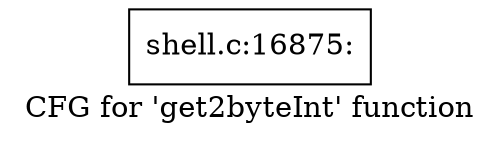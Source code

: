 digraph "CFG for 'get2byteInt' function" {
	label="CFG for 'get2byteInt' function";

	Node0x5602764ac7f0 [shape=record,label="{shell.c:16875:}"];
}
